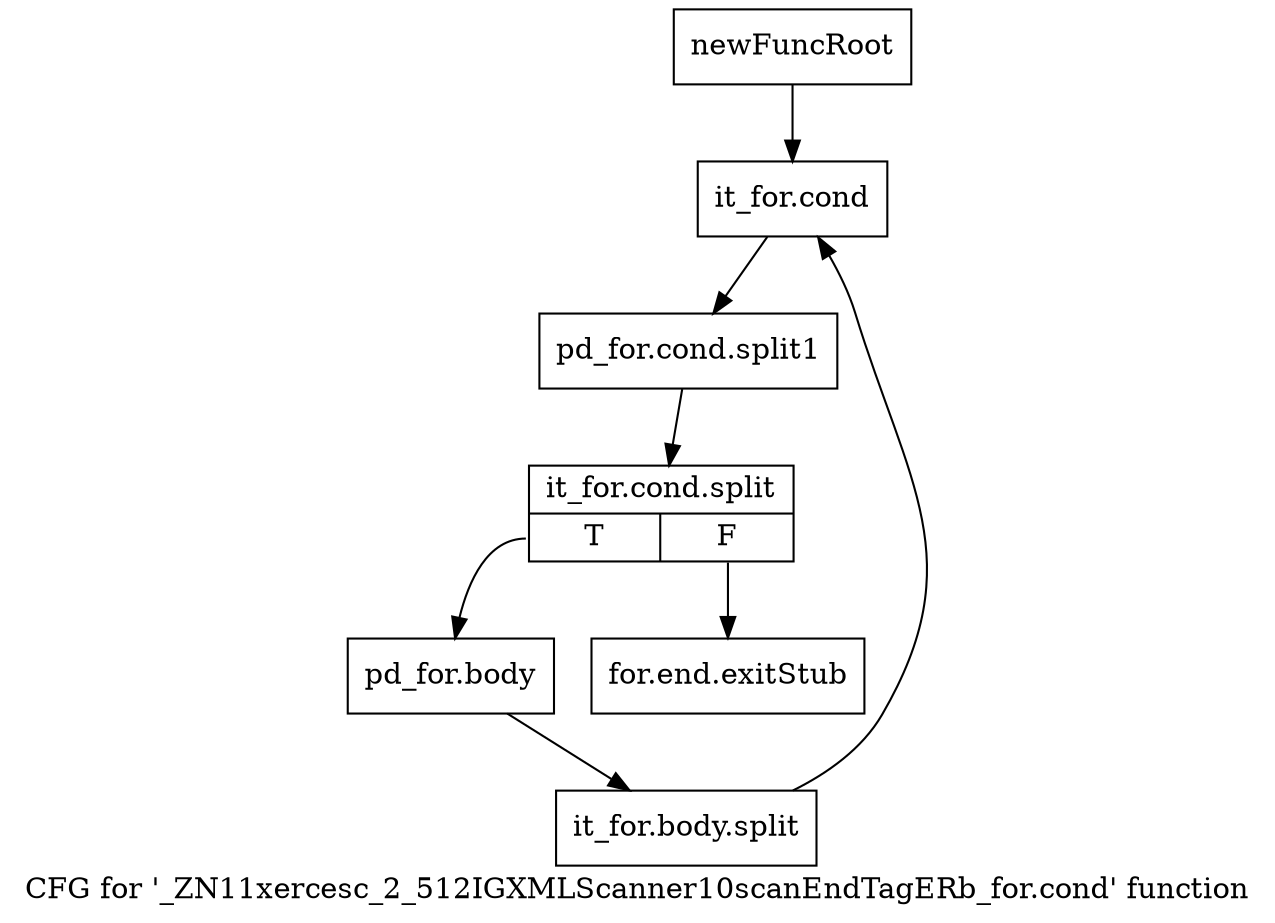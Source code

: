 digraph "CFG for '_ZN11xercesc_2_512IGXMLScanner10scanEndTagERb_for.cond' function" {
	label="CFG for '_ZN11xercesc_2_512IGXMLScanner10scanEndTagERb_for.cond' function";

	Node0x98a2a60 [shape=record,label="{newFuncRoot}"];
	Node0x98a2a60 -> Node0x98af060;
	Node0x98af010 [shape=record,label="{for.end.exitStub}"];
	Node0x98af060 [shape=record,label="{it_for.cond}"];
	Node0x98af060 -> Node0xce3d1f0;
	Node0xce3d1f0 [shape=record,label="{pd_for.cond.split1}"];
	Node0xce3d1f0 -> Node0xce3cb60;
	Node0xce3cb60 [shape=record,label="{it_for.cond.split|{<s0>T|<s1>F}}"];
	Node0xce3cb60:s0 -> Node0x98af0b0;
	Node0xce3cb60:s1 -> Node0x98af010;
	Node0x98af0b0 [shape=record,label="{pd_for.body}"];
	Node0x98af0b0 -> Node0xce3bcc0;
	Node0xce3bcc0 [shape=record,label="{it_for.body.split}"];
	Node0xce3bcc0 -> Node0x98af060;
}
